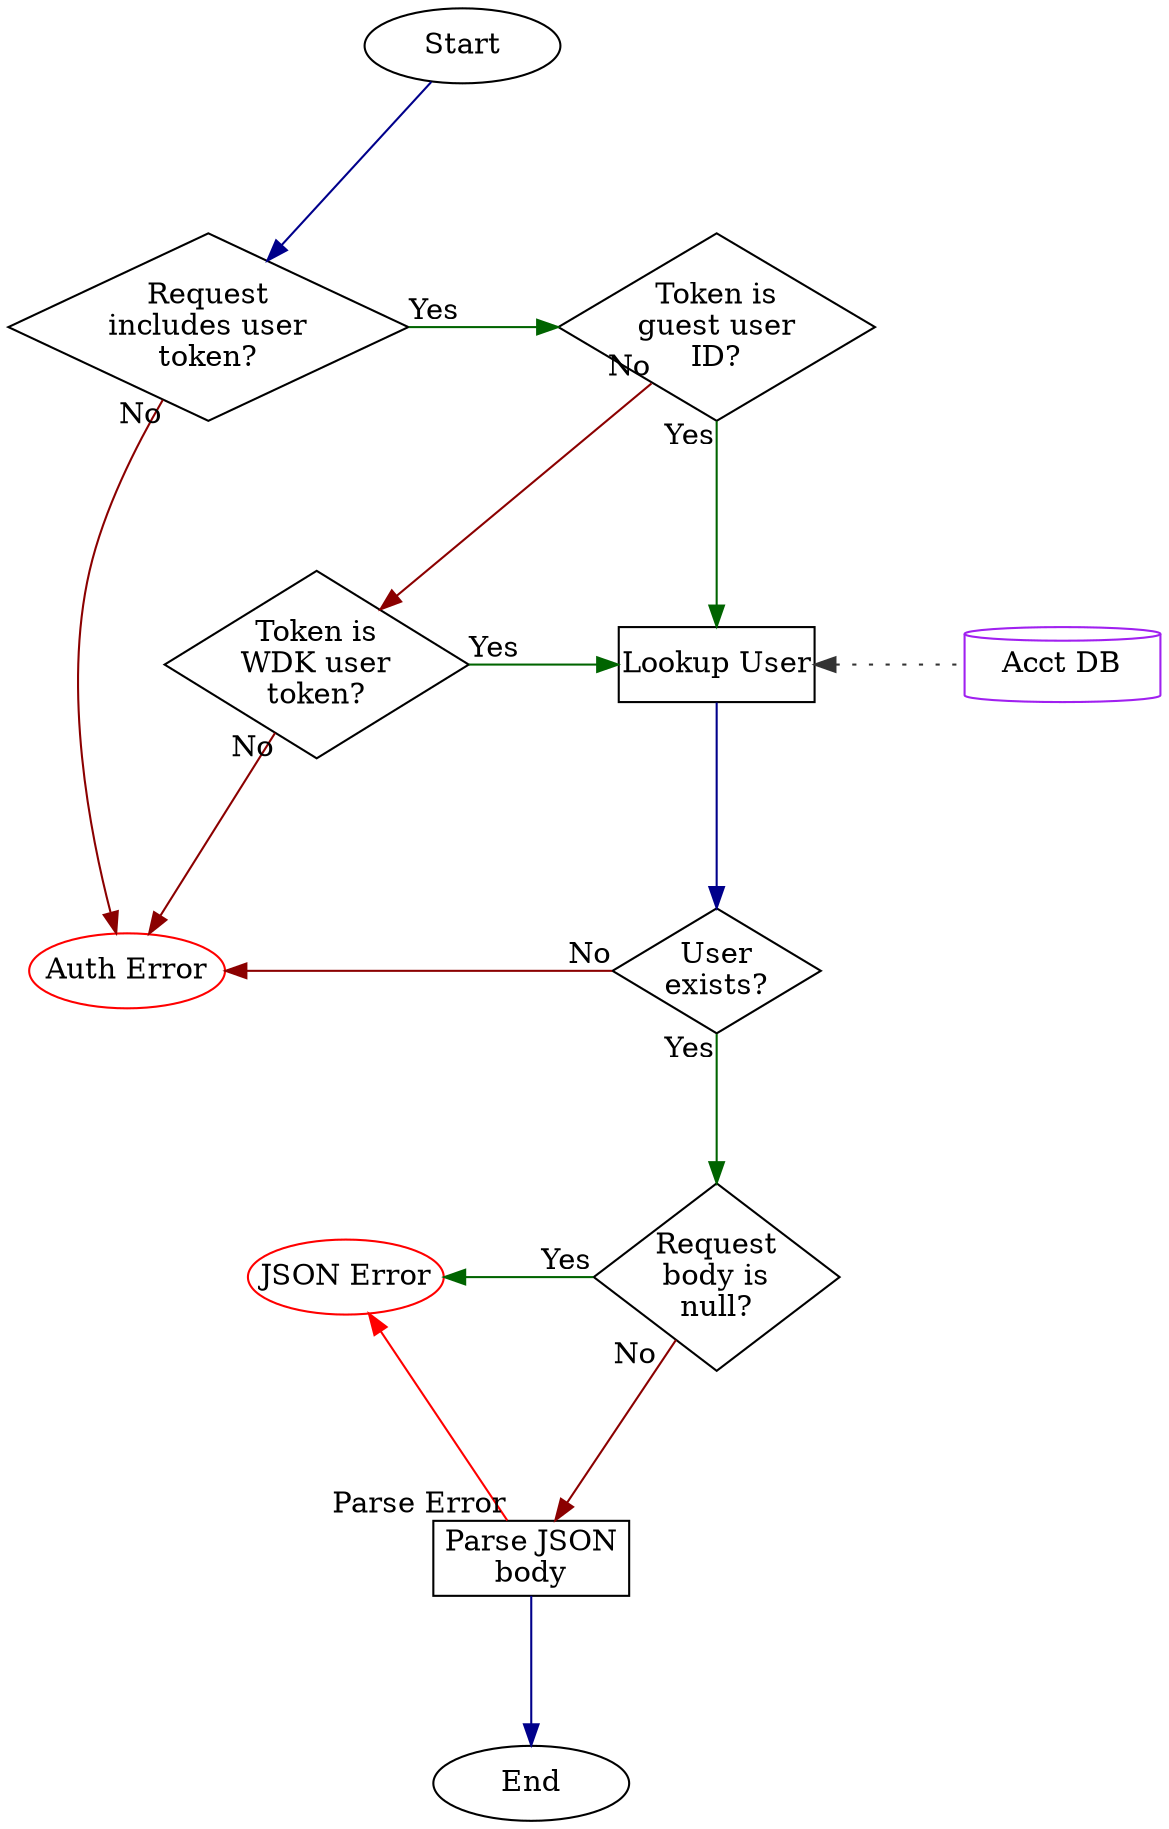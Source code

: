 digraph {
  graph [nodesep=1, ranksep=1]
  node  [margin=0, shape=rect, width=1.3]
  edge  [color=darkblue]


  //
  // Nodes
  //

  // Boundaries
  {
    node [shape=oval]

    Start
    End
    AuthError [label="Auth Error", color=red]
    JSONError [label="JSON Error", color=red]
  }

  // Decisions
  {
    node [shape=diamond]

    IsToken    [label="Request\nincludes user\ntoken?"]
    IsGuest    [label="Token is\nguest user\nID?"]
    IsWDK      [label="Token is\nWDK user\ntoken?"]
    UserExists [label="User\nexists?"]
    BodyIsNull [label="Request\nbody is\nnull?"]
  }

  // External Resources
  {
    node [shape=cylinder, color=purple]

    AcctDB [label="Acct DB"]

  }

  LookupUser [label="Lookup User"]
  ParseJSON  [label="Parse JSON\nbody"]


  //
  // Edges
  //

  Start      -> IsToken

  IsToken    -> IsGuest    [taillabel="Yes", color=darkgreen]
  IsToken    -> AuthError  [taillabel="No", color=darkred]

  IsGuest    -> LookupUser [taillabel="    Yes", color=darkgreen]
  IsGuest    -> IsWDK      [taillabel="No", color=darkred]

  IsWDK      -> LookupUser [taillabel="Yes", color=darkgreen]
  IsWDK      -> AuthError  [taillabel="No", color=darkred]

  LookupUser -> AcctDB     [dir=back, style=dotted, color="#333333"]
  LookupUser -> UserExists

  UserExists -> BodyIsNull [taillabel="Yes", color=darkgreen]
  AuthError  -> UserExists [headlabel="No", color=darkred, dir=back, constraint=false]

  JSONError  -> BodyIsNull [headlabel="    Yes", color=darkgreen, dir=back]
  BodyIsNull -> ParseJSON  [taillabel="No  ", color=darkred]

  ParseJSON  -> JSONError  [taillabel="Parse Error\l", color=red]
  ParseJSON  -> End

  //
  // Formatting
  //

  { graph [rank=same]; IsToken; IsGuest }
  { graph [rank=same]; IsWDK; LookupUser; AcctDB }
  { graph [rank=same]; AuthError; UserExists }
  { graph [rank=same]; JSONError; BodyIsNull }

  {
    edge [style=invis]

    Start -> IsGuest
    IsToken -> IsWDK
    IsGuest -> AcctDB
  }

}
